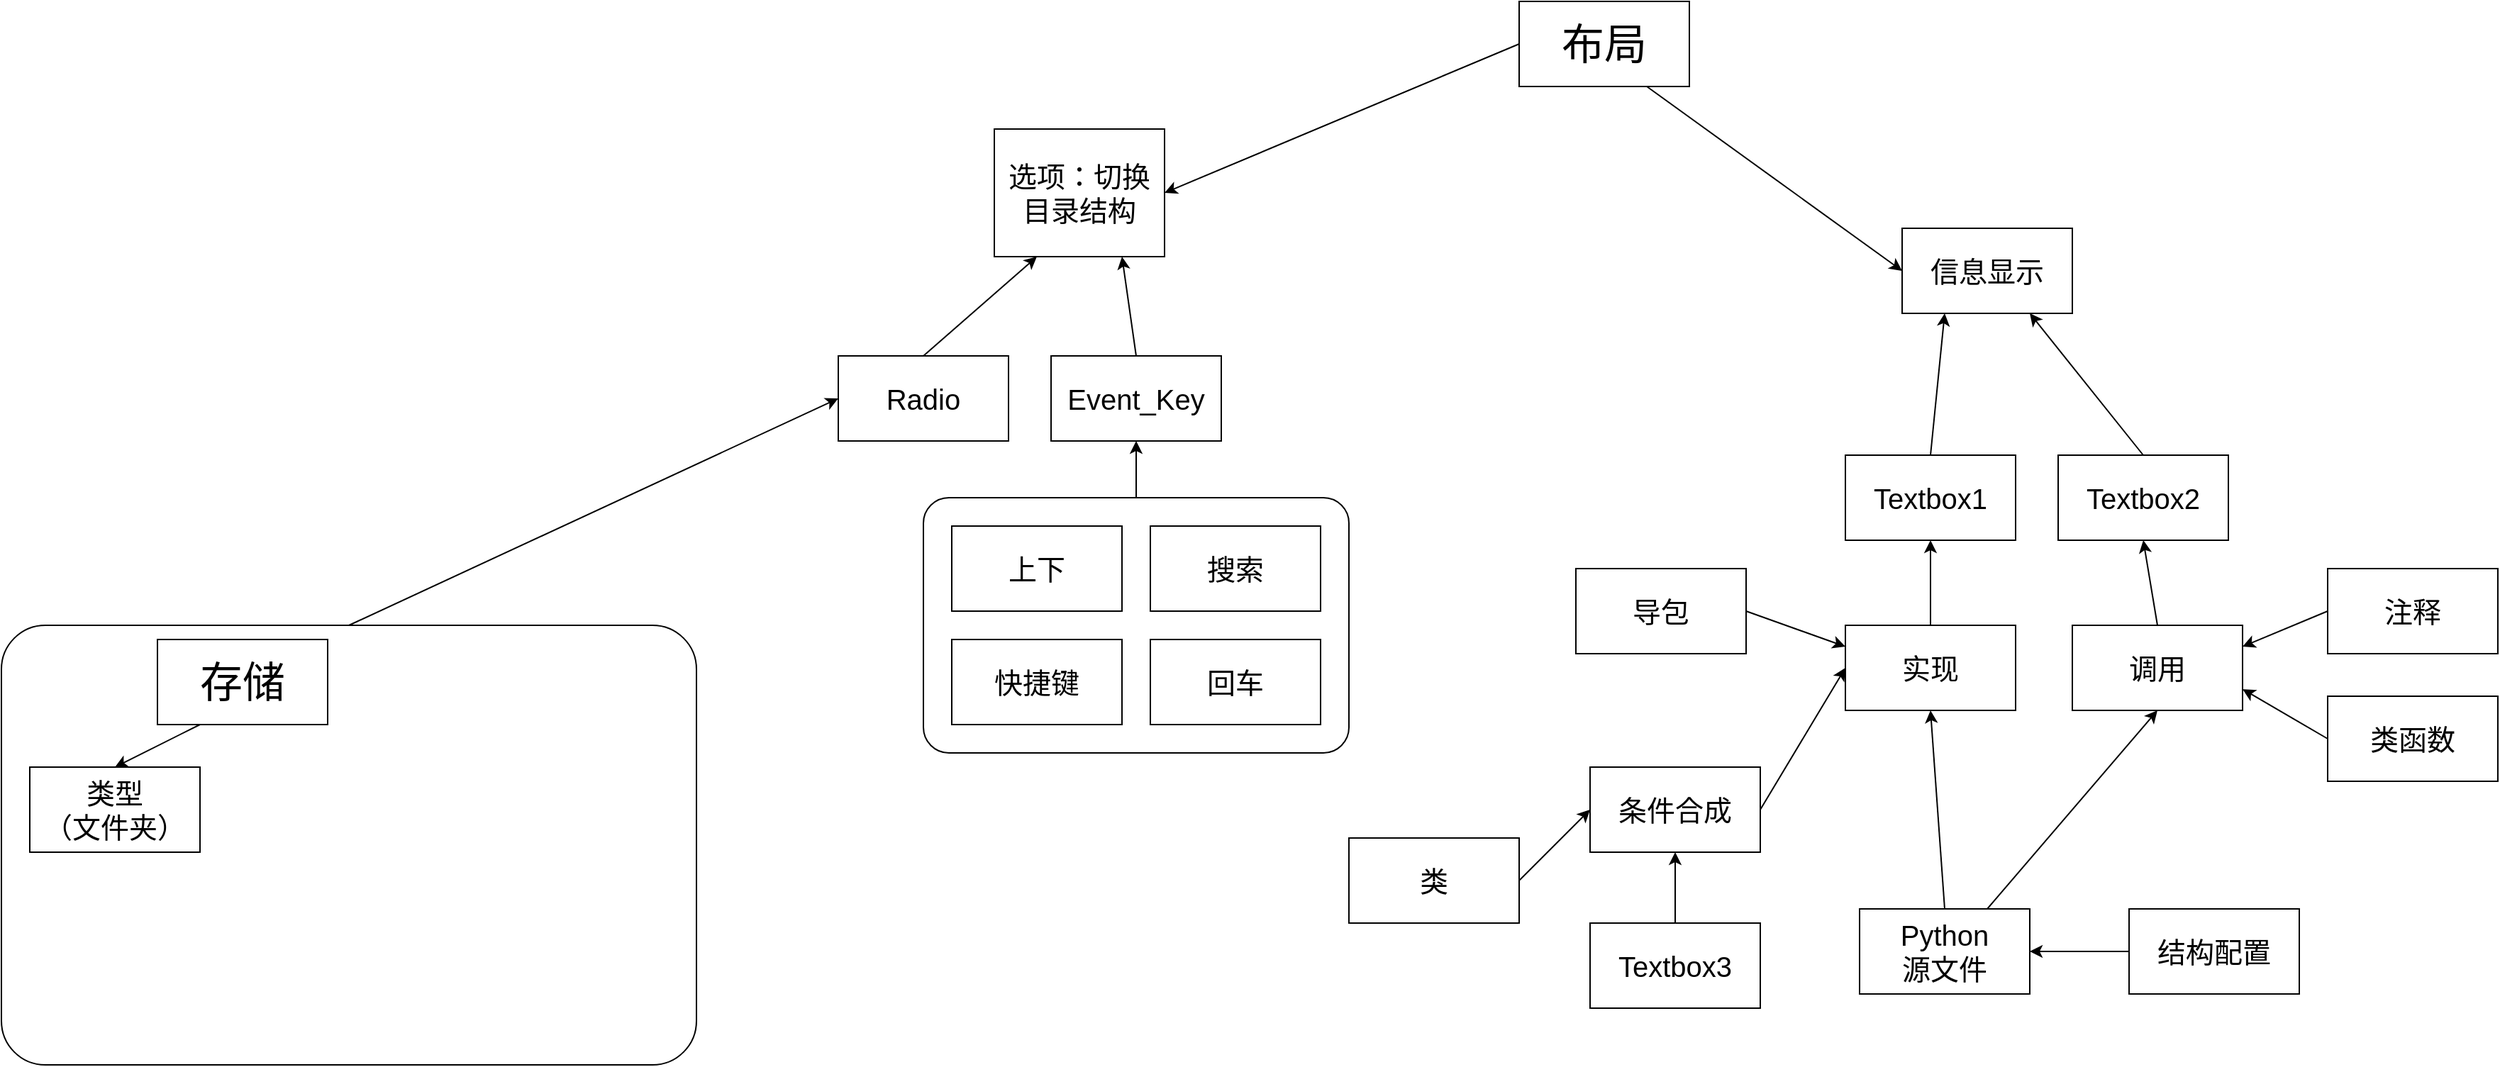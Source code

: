 <mxfile version="27.1.6">
  <diagram name="第 1 页" id="Wi3l6DF4ZGBBYkFDvaLa">
    <mxGraphModel dx="4031" dy="1238" grid="1" gridSize="10" guides="1" tooltips="1" connect="1" arrows="1" fold="1" page="1" pageScale="1" pageWidth="827" pageHeight="1169" math="0" shadow="0">
      <root>
        <mxCell id="0" />
        <mxCell id="1" parent="0" />
        <mxCell id="hiedMb1nIKJ2MyAVj1bg-51" style="edgeStyle=none;rounded=0;orthogonalLoop=1;jettySize=auto;html=1;exitX=0.5;exitY=0;exitDx=0;exitDy=0;entryX=0.5;entryY=1;entryDx=0;entryDy=0;" edge="1" parent="1" source="hiedMb1nIKJ2MyAVj1bg-50" target="hiedMb1nIKJ2MyAVj1bg-9">
          <mxGeometry relative="1" as="geometry" />
        </mxCell>
        <mxCell id="hiedMb1nIKJ2MyAVj1bg-50" value="" style="rounded=1;whiteSpace=wrap;html=1;arcSize=10;" vertex="1" parent="1">
          <mxGeometry x="-330" y="540" width="300" height="180" as="geometry" />
        </mxCell>
        <mxCell id="hiedMb1nIKJ2MyAVj1bg-25" style="edgeStyle=none;rounded=0;orthogonalLoop=1;jettySize=auto;html=1;exitX=0.5;exitY=0;exitDx=0;exitDy=0;entryX=0;entryY=0.5;entryDx=0;entryDy=0;" edge="1" parent="1" source="hiedMb1nIKJ2MyAVj1bg-24" target="hiedMb1nIKJ2MyAVj1bg-6">
          <mxGeometry relative="1" as="geometry" />
        </mxCell>
        <mxCell id="hiedMb1nIKJ2MyAVj1bg-24" value="" style="rounded=1;whiteSpace=wrap;html=1;arcSize=10;" vertex="1" parent="1">
          <mxGeometry x="-980" y="630" width="490" height="310" as="geometry" />
        </mxCell>
        <mxCell id="hiedMb1nIKJ2MyAVj1bg-3" style="rounded=0;orthogonalLoop=1;jettySize=auto;html=1;exitX=0;exitY=0.5;exitDx=0;exitDy=0;entryX=1;entryY=0.5;entryDx=0;entryDy=0;" edge="1" parent="1" source="hiedMb1nIKJ2MyAVj1bg-1" target="hiedMb1nIKJ2MyAVj1bg-2">
          <mxGeometry relative="1" as="geometry" />
        </mxCell>
        <mxCell id="hiedMb1nIKJ2MyAVj1bg-5" style="edgeStyle=none;rounded=0;orthogonalLoop=1;jettySize=auto;html=1;exitX=0.75;exitY=1;exitDx=0;exitDy=0;entryX=0;entryY=0.5;entryDx=0;entryDy=0;" edge="1" parent="1" source="hiedMb1nIKJ2MyAVj1bg-1" target="hiedMb1nIKJ2MyAVj1bg-4">
          <mxGeometry relative="1" as="geometry" />
        </mxCell>
        <mxCell id="hiedMb1nIKJ2MyAVj1bg-1" value="&lt;font style=&quot;font-size: 30px;&quot;&gt;布局&lt;/font&gt;" style="whiteSpace=wrap;html=1;" vertex="1" parent="1">
          <mxGeometry x="90" y="190" width="120" height="60" as="geometry" />
        </mxCell>
        <mxCell id="hiedMb1nIKJ2MyAVj1bg-2" value="&lt;font style=&quot;font-size: 20px;&quot;&gt;选项：切换目录结构&lt;/font&gt;" style="whiteSpace=wrap;html=1;" vertex="1" parent="1">
          <mxGeometry x="-280" y="280" width="120" height="90" as="geometry" />
        </mxCell>
        <mxCell id="hiedMb1nIKJ2MyAVj1bg-4" value="&lt;span style=&quot;font-size: 20px;&quot;&gt;信息显示&lt;/span&gt;" style="whiteSpace=wrap;html=1;" vertex="1" parent="1">
          <mxGeometry x="360" y="350" width="120" height="60" as="geometry" />
        </mxCell>
        <mxCell id="hiedMb1nIKJ2MyAVj1bg-8" style="edgeStyle=none;rounded=0;orthogonalLoop=1;jettySize=auto;html=1;exitX=0.5;exitY=0;exitDx=0;exitDy=0;entryX=0.25;entryY=1;entryDx=0;entryDy=0;" edge="1" parent="1" source="hiedMb1nIKJ2MyAVj1bg-6" target="hiedMb1nIKJ2MyAVj1bg-2">
          <mxGeometry relative="1" as="geometry" />
        </mxCell>
        <mxCell id="hiedMb1nIKJ2MyAVj1bg-6" value="&lt;font style=&quot;font-size: 20px;&quot;&gt;Radio&lt;/font&gt;" style="whiteSpace=wrap;html=1;" vertex="1" parent="1">
          <mxGeometry x="-390" y="440" width="120" height="60" as="geometry" />
        </mxCell>
        <mxCell id="hiedMb1nIKJ2MyAVj1bg-10" style="edgeStyle=none;rounded=0;orthogonalLoop=1;jettySize=auto;html=1;exitX=0.5;exitY=0;exitDx=0;exitDy=0;entryX=0.75;entryY=1;entryDx=0;entryDy=0;" edge="1" parent="1" source="hiedMb1nIKJ2MyAVj1bg-9" target="hiedMb1nIKJ2MyAVj1bg-2">
          <mxGeometry relative="1" as="geometry" />
        </mxCell>
        <mxCell id="hiedMb1nIKJ2MyAVj1bg-9" value="&lt;span style=&quot;font-size: 20px;&quot;&gt;Event_Key&lt;/span&gt;" style="whiteSpace=wrap;html=1;" vertex="1" parent="1">
          <mxGeometry x="-240" y="440" width="120" height="60" as="geometry" />
        </mxCell>
        <mxCell id="hiedMb1nIKJ2MyAVj1bg-13" style="edgeStyle=none;rounded=0;orthogonalLoop=1;jettySize=auto;html=1;exitX=0.25;exitY=1;exitDx=0;exitDy=0;entryX=0.5;entryY=0;entryDx=0;entryDy=0;" edge="1" parent="1" source="hiedMb1nIKJ2MyAVj1bg-11" target="hiedMb1nIKJ2MyAVj1bg-12">
          <mxGeometry relative="1" as="geometry" />
        </mxCell>
        <mxCell id="hiedMb1nIKJ2MyAVj1bg-11" value="&lt;font style=&quot;font-size: 30px;&quot;&gt;存储&lt;/font&gt;" style="whiteSpace=wrap;html=1;" vertex="1" parent="1">
          <mxGeometry x="-870" y="640" width="120" height="60" as="geometry" />
        </mxCell>
        <mxCell id="hiedMb1nIKJ2MyAVj1bg-12" value="&lt;span style=&quot;font-size: 20px;&quot;&gt;类型&lt;br&gt;（文件夹）&lt;/span&gt;" style="whiteSpace=wrap;html=1;" vertex="1" parent="1">
          <mxGeometry x="-960" y="730" width="120" height="60" as="geometry" />
        </mxCell>
        <mxCell id="hiedMb1nIKJ2MyAVj1bg-15" style="edgeStyle=none;rounded=0;orthogonalLoop=1;jettySize=auto;html=1;exitX=0.5;exitY=0;exitDx=0;exitDy=0;entryX=0.25;entryY=1;entryDx=0;entryDy=0;" edge="1" parent="1" source="hiedMb1nIKJ2MyAVj1bg-14" target="hiedMb1nIKJ2MyAVj1bg-4">
          <mxGeometry relative="1" as="geometry" />
        </mxCell>
        <mxCell id="hiedMb1nIKJ2MyAVj1bg-14" value="&lt;span style=&quot;font-size: 20px;&quot;&gt;Textbox1&lt;/span&gt;" style="whiteSpace=wrap;html=1;" vertex="1" parent="1">
          <mxGeometry x="320" y="510" width="120" height="60" as="geometry" />
        </mxCell>
        <mxCell id="hiedMb1nIKJ2MyAVj1bg-17" style="edgeStyle=none;rounded=0;orthogonalLoop=1;jettySize=auto;html=1;exitX=0.5;exitY=0;exitDx=0;exitDy=0;entryX=0.75;entryY=1;entryDx=0;entryDy=0;" edge="1" parent="1" source="hiedMb1nIKJ2MyAVj1bg-16" target="hiedMb1nIKJ2MyAVj1bg-4">
          <mxGeometry relative="1" as="geometry" />
        </mxCell>
        <mxCell id="hiedMb1nIKJ2MyAVj1bg-16" value="&lt;span style=&quot;font-size: 20px;&quot;&gt;Textbox2&lt;/span&gt;" style="whiteSpace=wrap;html=1;" vertex="1" parent="1">
          <mxGeometry x="470" y="510" width="120" height="60" as="geometry" />
        </mxCell>
        <mxCell id="hiedMb1nIKJ2MyAVj1bg-19" style="edgeStyle=none;rounded=0;orthogonalLoop=1;jettySize=auto;html=1;exitX=0.5;exitY=0;exitDx=0;exitDy=0;entryX=0.5;entryY=1;entryDx=0;entryDy=0;" edge="1" parent="1" source="hiedMb1nIKJ2MyAVj1bg-18" target="hiedMb1nIKJ2MyAVj1bg-14">
          <mxGeometry relative="1" as="geometry" />
        </mxCell>
        <mxCell id="hiedMb1nIKJ2MyAVj1bg-18" value="&lt;span style=&quot;font-size: 20px;&quot;&gt;实现&lt;/span&gt;" style="whiteSpace=wrap;html=1;" vertex="1" parent="1">
          <mxGeometry x="320" y="630" width="120" height="60" as="geometry" />
        </mxCell>
        <mxCell id="hiedMb1nIKJ2MyAVj1bg-31" style="edgeStyle=none;rounded=0;orthogonalLoop=1;jettySize=auto;html=1;exitX=0.5;exitY=0;exitDx=0;exitDy=0;entryX=0.5;entryY=1;entryDx=0;entryDy=0;" edge="1" parent="1" source="hiedMb1nIKJ2MyAVj1bg-20" target="hiedMb1nIKJ2MyAVj1bg-18">
          <mxGeometry relative="1" as="geometry" />
        </mxCell>
        <mxCell id="hiedMb1nIKJ2MyAVj1bg-32" style="edgeStyle=none;rounded=0;orthogonalLoop=1;jettySize=auto;html=1;exitX=0.75;exitY=0;exitDx=0;exitDy=0;entryX=0.5;entryY=1;entryDx=0;entryDy=0;" edge="1" parent="1" source="hiedMb1nIKJ2MyAVj1bg-20" target="hiedMb1nIKJ2MyAVj1bg-22">
          <mxGeometry relative="1" as="geometry" />
        </mxCell>
        <mxCell id="hiedMb1nIKJ2MyAVj1bg-20" value="&lt;span style=&quot;font-size: 20px;&quot;&gt;Python&lt;br&gt;源文件&lt;/span&gt;" style="whiteSpace=wrap;html=1;" vertex="1" parent="1">
          <mxGeometry x="330" y="830" width="120" height="60" as="geometry" />
        </mxCell>
        <mxCell id="hiedMb1nIKJ2MyAVj1bg-30" style="edgeStyle=none;rounded=0;orthogonalLoop=1;jettySize=auto;html=1;exitX=0;exitY=0.5;exitDx=0;exitDy=0;entryX=1;entryY=0.5;entryDx=0;entryDy=0;" edge="1" parent="1" source="hiedMb1nIKJ2MyAVj1bg-21" target="hiedMb1nIKJ2MyAVj1bg-20">
          <mxGeometry relative="1" as="geometry" />
        </mxCell>
        <mxCell id="hiedMb1nIKJ2MyAVj1bg-21" value="&lt;span style=&quot;font-size: 20px;&quot;&gt;结构配置&lt;/span&gt;" style="whiteSpace=wrap;html=1;" vertex="1" parent="1">
          <mxGeometry x="520" y="830" width="120" height="60" as="geometry" />
        </mxCell>
        <mxCell id="hiedMb1nIKJ2MyAVj1bg-23" style="edgeStyle=none;rounded=0;orthogonalLoop=1;jettySize=auto;html=1;exitX=0.5;exitY=0;exitDx=0;exitDy=0;entryX=0.5;entryY=1;entryDx=0;entryDy=0;" edge="1" parent="1" source="hiedMb1nIKJ2MyAVj1bg-22" target="hiedMb1nIKJ2MyAVj1bg-16">
          <mxGeometry relative="1" as="geometry" />
        </mxCell>
        <mxCell id="hiedMb1nIKJ2MyAVj1bg-22" value="&lt;span style=&quot;font-size: 20px;&quot;&gt;调用&lt;/span&gt;" style="whiteSpace=wrap;html=1;" vertex="1" parent="1">
          <mxGeometry x="480" y="630" width="120" height="60" as="geometry" />
        </mxCell>
        <mxCell id="hiedMb1nIKJ2MyAVj1bg-37" style="edgeStyle=none;rounded=0;orthogonalLoop=1;jettySize=auto;html=1;exitX=1;exitY=0.5;exitDx=0;exitDy=0;entryX=0;entryY=0.5;entryDx=0;entryDy=0;" edge="1" parent="1" source="hiedMb1nIKJ2MyAVj1bg-44" target="hiedMb1nIKJ2MyAVj1bg-18">
          <mxGeometry relative="1" as="geometry" />
        </mxCell>
        <mxCell id="hiedMb1nIKJ2MyAVj1bg-33" value="&lt;span style=&quot;font-size: 20px;&quot;&gt;类&lt;/span&gt;" style="whiteSpace=wrap;html=1;" vertex="1" parent="1">
          <mxGeometry x="-30" y="780" width="120" height="60" as="geometry" />
        </mxCell>
        <mxCell id="hiedMb1nIKJ2MyAVj1bg-36" style="edgeStyle=none;rounded=0;orthogonalLoop=1;jettySize=auto;html=1;exitX=1;exitY=0.5;exitDx=0;exitDy=0;entryX=0;entryY=0.25;entryDx=0;entryDy=0;" edge="1" parent="1" source="hiedMb1nIKJ2MyAVj1bg-34" target="hiedMb1nIKJ2MyAVj1bg-18">
          <mxGeometry relative="1" as="geometry" />
        </mxCell>
        <mxCell id="hiedMb1nIKJ2MyAVj1bg-34" value="&lt;span style=&quot;font-size: 20px;&quot;&gt;导包&lt;/span&gt;" style="whiteSpace=wrap;html=1;" vertex="1" parent="1">
          <mxGeometry x="130" y="590" width="120" height="60" as="geometry" />
        </mxCell>
        <mxCell id="hiedMb1nIKJ2MyAVj1bg-41" style="edgeStyle=none;rounded=0;orthogonalLoop=1;jettySize=auto;html=1;exitX=0;exitY=0.5;exitDx=0;exitDy=0;entryX=1;entryY=0.75;entryDx=0;entryDy=0;" edge="1" parent="1" source="hiedMb1nIKJ2MyAVj1bg-38" target="hiedMb1nIKJ2MyAVj1bg-22">
          <mxGeometry relative="1" as="geometry" />
        </mxCell>
        <mxCell id="hiedMb1nIKJ2MyAVj1bg-38" value="&lt;span style=&quot;font-size: 20px;&quot;&gt;类函数&lt;/span&gt;" style="whiteSpace=wrap;html=1;" vertex="1" parent="1">
          <mxGeometry x="660" y="680" width="120" height="60" as="geometry" />
        </mxCell>
        <mxCell id="hiedMb1nIKJ2MyAVj1bg-40" style="edgeStyle=none;rounded=0;orthogonalLoop=1;jettySize=auto;html=1;exitX=0;exitY=0.5;exitDx=0;exitDy=0;entryX=1;entryY=0.25;entryDx=0;entryDy=0;" edge="1" parent="1" source="hiedMb1nIKJ2MyAVj1bg-39" target="hiedMb1nIKJ2MyAVj1bg-22">
          <mxGeometry relative="1" as="geometry" />
        </mxCell>
        <mxCell id="hiedMb1nIKJ2MyAVj1bg-39" value="&lt;span style=&quot;font-size: 20px;&quot;&gt;注释&lt;/span&gt;" style="whiteSpace=wrap;html=1;" vertex="1" parent="1">
          <mxGeometry x="660" y="590" width="120" height="60" as="geometry" />
        </mxCell>
        <mxCell id="hiedMb1nIKJ2MyAVj1bg-45" value="" style="edgeStyle=none;rounded=0;orthogonalLoop=1;jettySize=auto;html=1;exitX=1;exitY=0.5;exitDx=0;exitDy=0;entryX=0;entryY=0.5;entryDx=0;entryDy=0;" edge="1" parent="1" source="hiedMb1nIKJ2MyAVj1bg-33" target="hiedMb1nIKJ2MyAVj1bg-44">
          <mxGeometry relative="1" as="geometry">
            <mxPoint x="50" y="785" as="sourcePoint" />
            <mxPoint x="320" y="660" as="targetPoint" />
          </mxGeometry>
        </mxCell>
        <mxCell id="hiedMb1nIKJ2MyAVj1bg-44" value="&lt;span style=&quot;font-size: 20px;&quot;&gt;条件合成&lt;/span&gt;" style="whiteSpace=wrap;html=1;" vertex="1" parent="1">
          <mxGeometry x="140" y="730" width="120" height="60" as="geometry" />
        </mxCell>
        <mxCell id="hiedMb1nIKJ2MyAVj1bg-46" value="&lt;span style=&quot;font-size: 20px;&quot;&gt;快捷键&lt;/span&gt;" style="whiteSpace=wrap;html=1;" vertex="1" parent="1">
          <mxGeometry x="-310" y="640" width="120" height="60" as="geometry" />
        </mxCell>
        <mxCell id="hiedMb1nIKJ2MyAVj1bg-47" value="&lt;span style=&quot;font-size: 20px;&quot;&gt;搜索&lt;/span&gt;" style="whiteSpace=wrap;html=1;" vertex="1" parent="1">
          <mxGeometry x="-170" y="560" width="120" height="60" as="geometry" />
        </mxCell>
        <mxCell id="hiedMb1nIKJ2MyAVj1bg-48" value="&lt;span style=&quot;font-size: 20px;&quot;&gt;上下&lt;/span&gt;" style="whiteSpace=wrap;html=1;" vertex="1" parent="1">
          <mxGeometry x="-310" y="560" width="120" height="60" as="geometry" />
        </mxCell>
        <mxCell id="hiedMb1nIKJ2MyAVj1bg-49" value="&lt;span style=&quot;font-size: 20px;&quot;&gt;回车&lt;/span&gt;" style="whiteSpace=wrap;html=1;" vertex="1" parent="1">
          <mxGeometry x="-170" y="640" width="120" height="60" as="geometry" />
        </mxCell>
        <mxCell id="hiedMb1nIKJ2MyAVj1bg-53" style="edgeStyle=none;rounded=0;orthogonalLoop=1;jettySize=auto;html=1;exitX=0.5;exitY=0;exitDx=0;exitDy=0;entryX=0.5;entryY=1;entryDx=0;entryDy=0;" edge="1" parent="1" source="hiedMb1nIKJ2MyAVj1bg-52" target="hiedMb1nIKJ2MyAVj1bg-44">
          <mxGeometry relative="1" as="geometry" />
        </mxCell>
        <mxCell id="hiedMb1nIKJ2MyAVj1bg-52" value="&lt;span style=&quot;font-size: 20px;&quot;&gt;Textbox3&lt;/span&gt;" style="whiteSpace=wrap;html=1;" vertex="1" parent="1">
          <mxGeometry x="140" y="840" width="120" height="60" as="geometry" />
        </mxCell>
      </root>
    </mxGraphModel>
  </diagram>
</mxfile>
